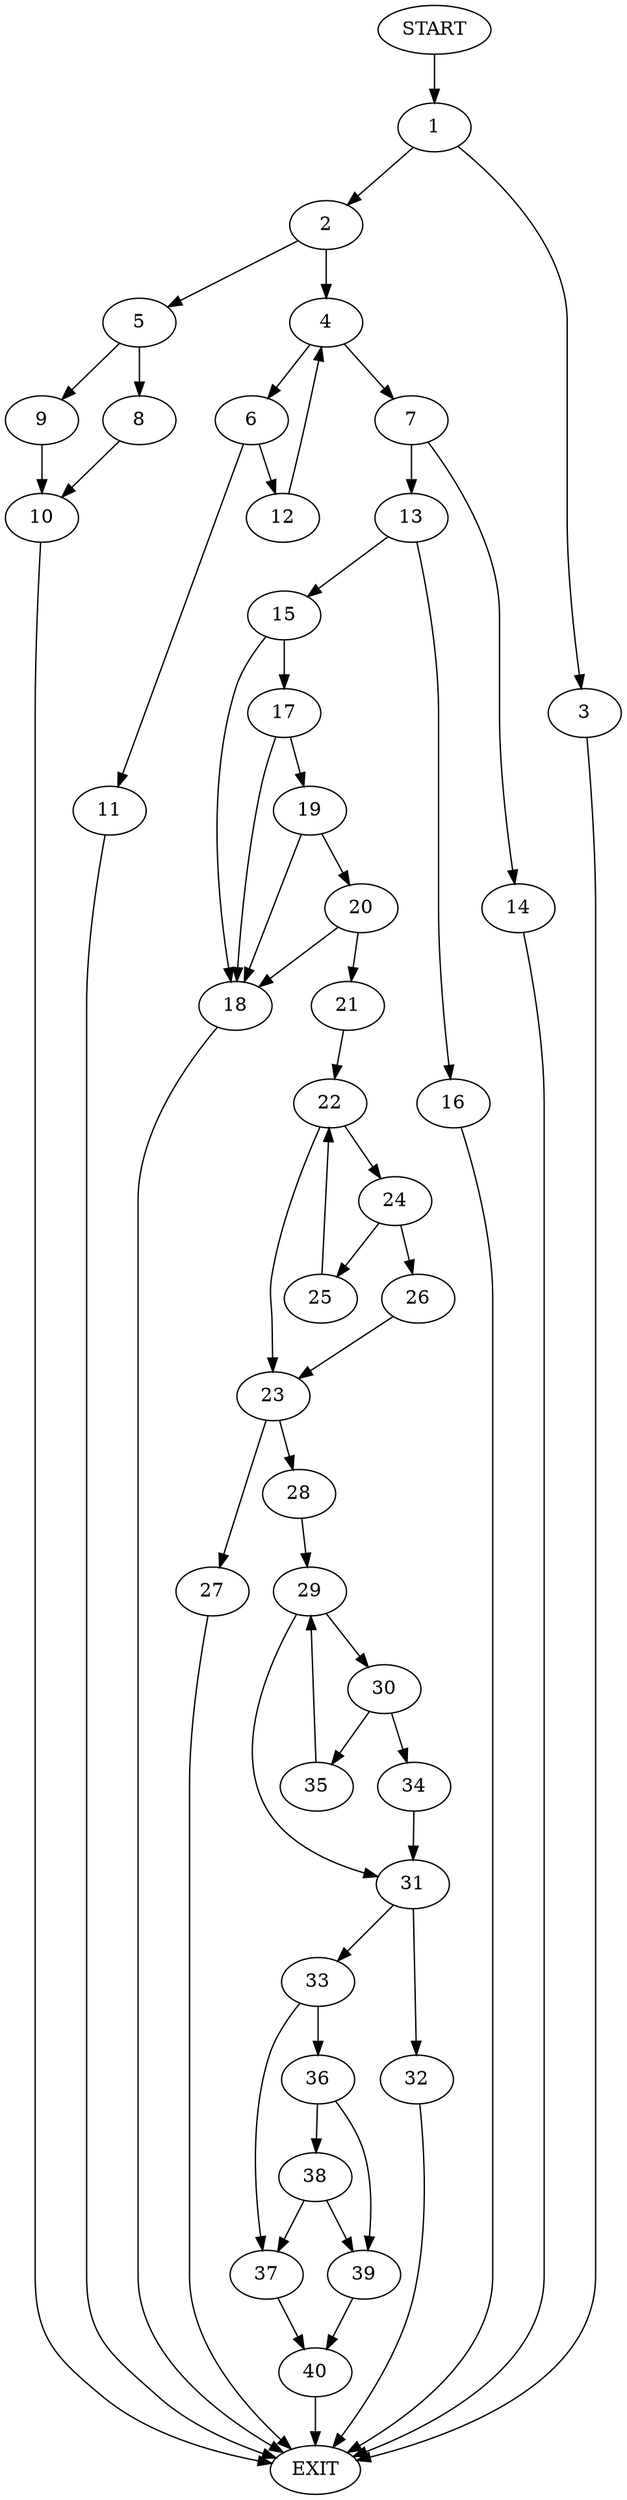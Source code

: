 digraph {
0 [label="START"]
41 [label="EXIT"]
0 -> 1
1 -> 2
1 -> 3
3 -> 41
2 -> 4
2 -> 5
4 -> 6
4 -> 7
5 -> 8
5 -> 9
8 -> 10
9 -> 10
10 -> 41
6 -> 11
6 -> 12
7 -> 13
7 -> 14
11 -> 41
12 -> 4
13 -> 15
13 -> 16
14 -> 41
16 -> 41
15 -> 17
15 -> 18
17 -> 19
17 -> 18
18 -> 41
19 -> 20
19 -> 18
20 -> 21
20 -> 18
21 -> 22
22 -> 23
22 -> 24
24 -> 25
24 -> 26
23 -> 27
23 -> 28
25 -> 22
26 -> 23
27 -> 41
28 -> 29
29 -> 30
29 -> 31
31 -> 32
31 -> 33
30 -> 34
30 -> 35
34 -> 31
35 -> 29
32 -> 41
33 -> 36
33 -> 37
36 -> 38
36 -> 39
37 -> 40
39 -> 40
38 -> 37
38 -> 39
40 -> 41
}
